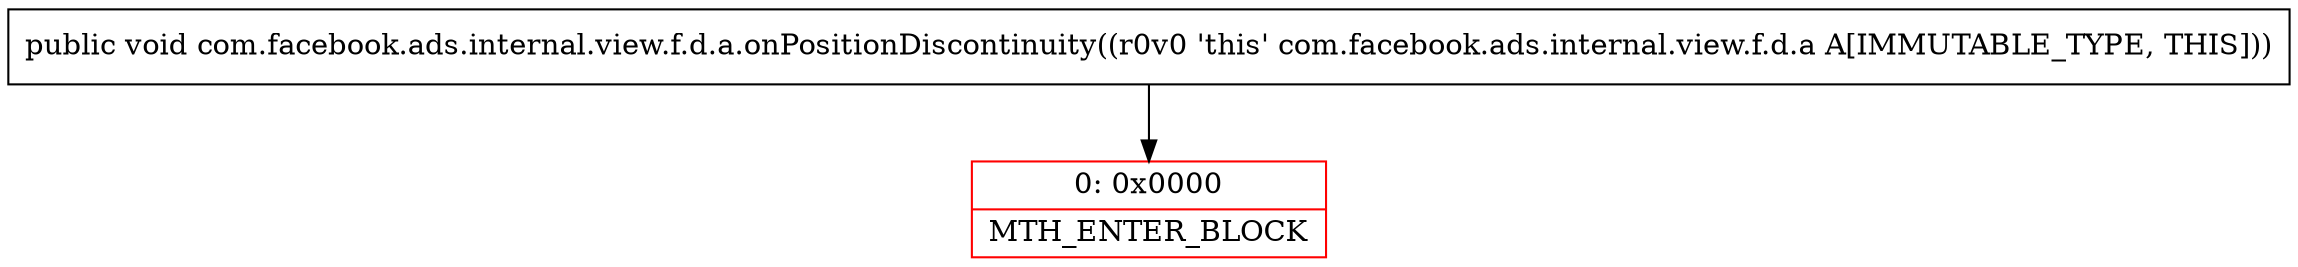 digraph "CFG forcom.facebook.ads.internal.view.f.d.a.onPositionDiscontinuity()V" {
subgraph cluster_Region_1721160476 {
label = "R(0)";
node [shape=record,color=blue];
}
Node_0 [shape=record,color=red,label="{0\:\ 0x0000|MTH_ENTER_BLOCK\l}"];
MethodNode[shape=record,label="{public void com.facebook.ads.internal.view.f.d.a.onPositionDiscontinuity((r0v0 'this' com.facebook.ads.internal.view.f.d.a A[IMMUTABLE_TYPE, THIS])) }"];
MethodNode -> Node_0;
}

